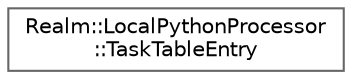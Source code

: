 digraph "Graphical Class Hierarchy"
{
 // LATEX_PDF_SIZE
  bgcolor="transparent";
  edge [fontname=Helvetica,fontsize=10,labelfontname=Helvetica,labelfontsize=10];
  node [fontname=Helvetica,fontsize=10,shape=box,height=0.2,width=0.4];
  rankdir="LR";
  Node0 [id="Node000000",label="Realm::LocalPythonProcessor\l::TaskTableEntry",height=0.2,width=0.4,color="grey40", fillcolor="white", style="filled",URL="$structRealm_1_1LocalPythonProcessor_1_1TaskTableEntry.html",tooltip=" "];
}
